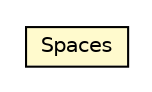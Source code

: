 #!/usr/local/bin/dot
#
# Class diagram 
# Generated by UMLGraph version R5_6-24-gf6e263 (http://www.umlgraph.org/)
#

digraph G {
	edge [fontname="Helvetica",fontsize=10,labelfontname="Helvetica",labelfontsize=10];
	node [fontname="Helvetica",fontsize=10,shape=plaintext];
	nodesep=0.25;
	ranksep=0.5;
	// org.universAAL.ri.rest.manager.resources.Spaces
	c7783788 [label=<<table title="org.universAAL.ri.rest.manager.resources.Spaces" border="0" cellborder="1" cellspacing="0" cellpadding="2" port="p" bgcolor="lemonChiffon" href="./Spaces.html">
		<tr><td><table border="0" cellspacing="0" cellpadding="1">
<tr><td align="center" balign="center"> Spaces </td></tr>
		</table></td></tr>
		</table>>, URL="./Spaces.html", fontname="Helvetica", fontcolor="black", fontsize=10.0];
}

